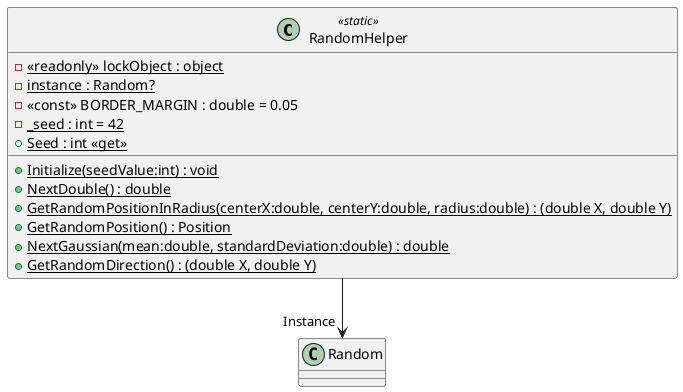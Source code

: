 @startuml
class RandomHelper <<static>> {
    - {static} <<readonly>> lockObject : object
    - {static} instance : Random?
    - <<const>> BORDER_MARGIN : double = 0.05
    - {static} _seed : int = 42
    + {static} Seed : int <<get>>
    + {static} Initialize(seedValue:int) : void
    + {static} NextDouble() : double
    + {static} GetRandomPositionInRadius(centerX:double, centerY:double, radius:double) : (double X, double Y)
    + {static} GetRandomPosition() : Position
    + {static} NextGaussian(mean:double, standardDeviation:double) : double
    + {static} GetRandomDirection() : (double X, double Y)
}
RandomHelper --> "Instance" Random
@enduml
